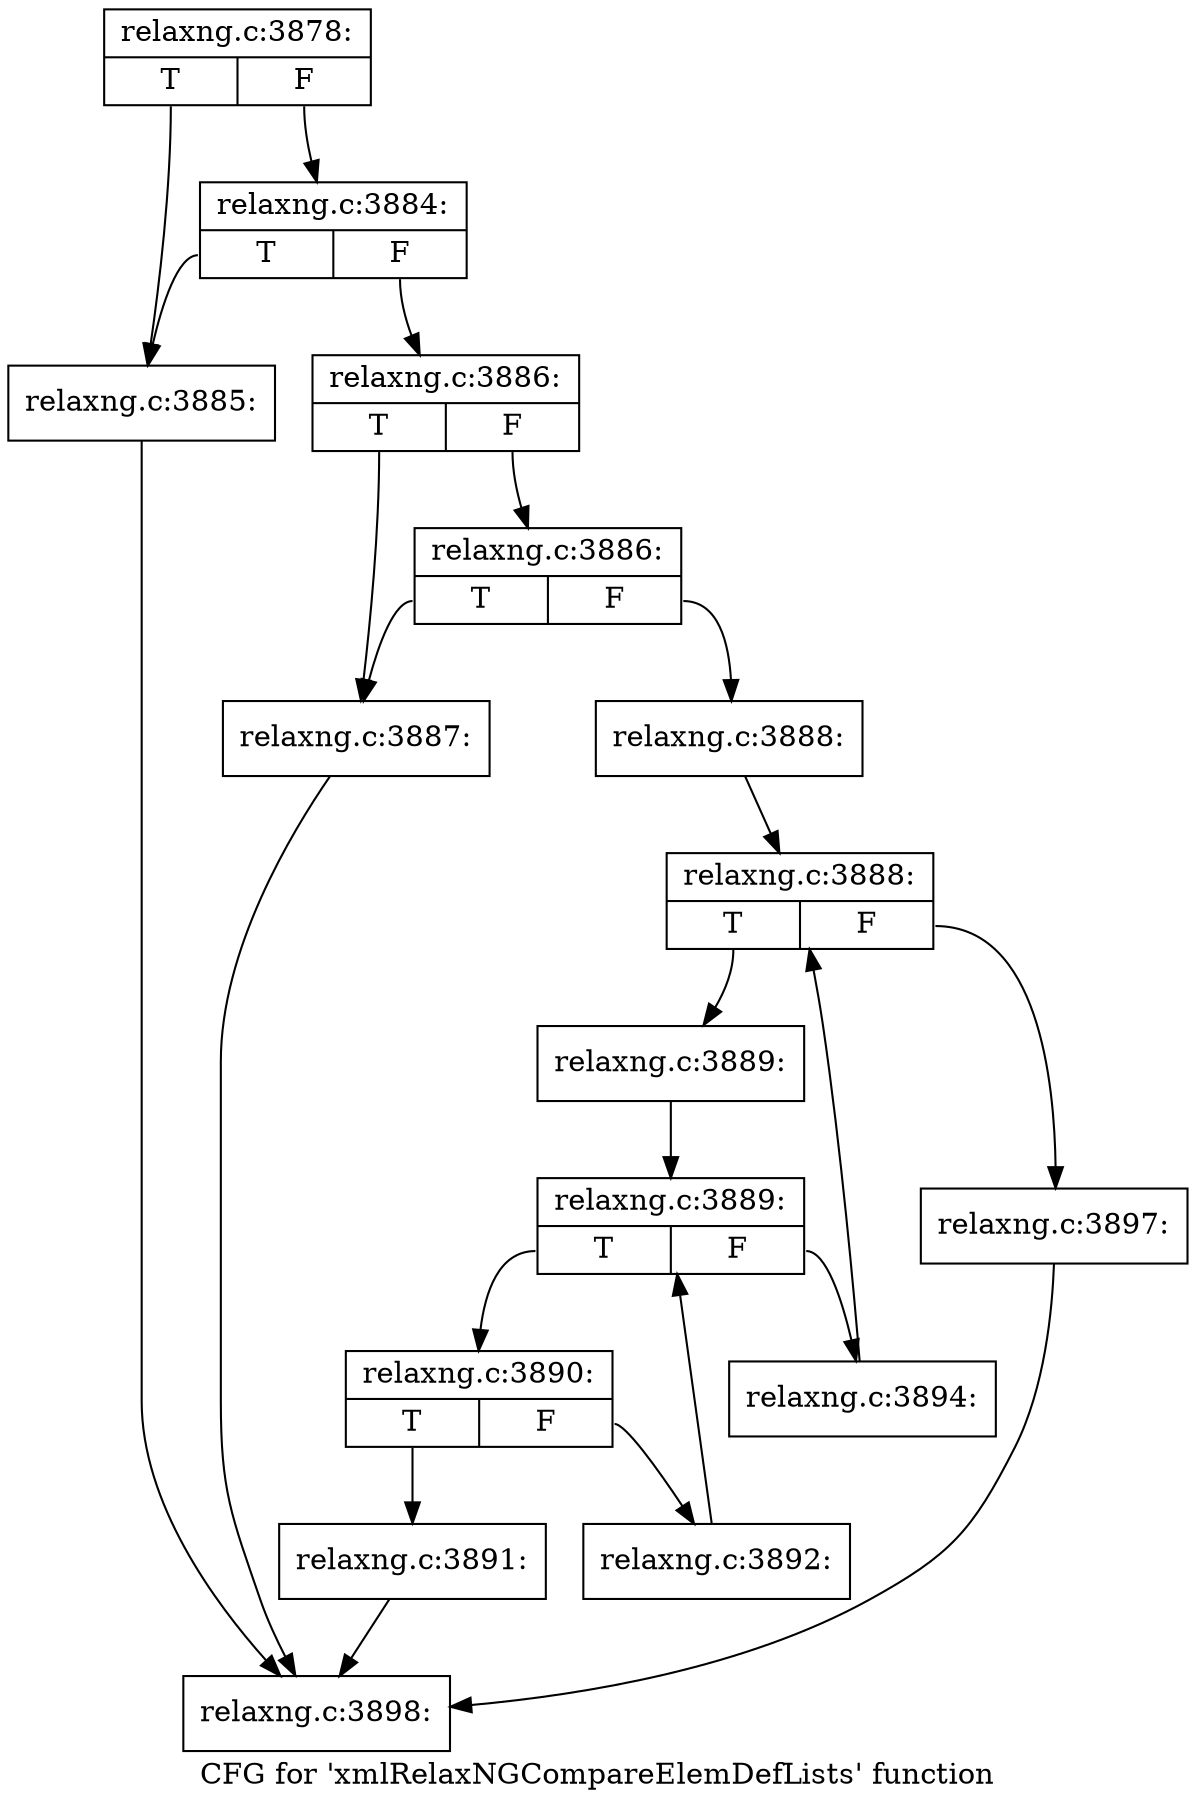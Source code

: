 digraph "CFG for 'xmlRelaxNGCompareElemDefLists' function" {
	label="CFG for 'xmlRelaxNGCompareElemDefLists' function";

	Node0x3de1950 [shape=record,label="{relaxng.c:3878:|{<s0>T|<s1>F}}"];
	Node0x3de1950:s0 -> Node0x3df0120;
	Node0x3de1950:s1 -> Node0x3df01c0;
	Node0x3df01c0 [shape=record,label="{relaxng.c:3884:|{<s0>T|<s1>F}}"];
	Node0x3df01c0:s0 -> Node0x3df0120;
	Node0x3df01c0:s1 -> Node0x3df0170;
	Node0x3df0120 [shape=record,label="{relaxng.c:3885:}"];
	Node0x3df0120 -> Node0x3def330;
	Node0x3df0170 [shape=record,label="{relaxng.c:3886:|{<s0>T|<s1>F}}"];
	Node0x3df0170:s0 -> Node0x3df08b0;
	Node0x3df0170:s1 -> Node0x3df0950;
	Node0x3df0950 [shape=record,label="{relaxng.c:3886:|{<s0>T|<s1>F}}"];
	Node0x3df0950:s0 -> Node0x3df08b0;
	Node0x3df0950:s1 -> Node0x3df0900;
	Node0x3df08b0 [shape=record,label="{relaxng.c:3887:}"];
	Node0x3df08b0 -> Node0x3def330;
	Node0x3df0900 [shape=record,label="{relaxng.c:3888:}"];
	Node0x3df0900 -> Node0x3df10f0;
	Node0x3df10f0 [shape=record,label="{relaxng.c:3888:|{<s0>T|<s1>F}}"];
	Node0x3df10f0:s0 -> Node0x3df1570;
	Node0x3df10f0:s1 -> Node0x3df1310;
	Node0x3df1570 [shape=record,label="{relaxng.c:3889:}"];
	Node0x3df1570 -> Node0x3df16c0;
	Node0x3df16c0 [shape=record,label="{relaxng.c:3889:|{<s0>T|<s1>F}}"];
	Node0x3df16c0:s0 -> Node0x3df1a90;
	Node0x3df16c0:s1 -> Node0x3df1800;
	Node0x3df1a90 [shape=record,label="{relaxng.c:3890:|{<s0>T|<s1>F}}"];
	Node0x3df1a90:s0 -> Node0x3df1c50;
	Node0x3df1a90:s1 -> Node0x3df1ca0;
	Node0x3df1c50 [shape=record,label="{relaxng.c:3891:}"];
	Node0x3df1c50 -> Node0x3def330;
	Node0x3df1ca0 [shape=record,label="{relaxng.c:3892:}"];
	Node0x3df1ca0 -> Node0x3df16c0;
	Node0x3df1800 [shape=record,label="{relaxng.c:3894:}"];
	Node0x3df1800 -> Node0x3df10f0;
	Node0x3df1310 [shape=record,label="{relaxng.c:3897:}"];
	Node0x3df1310 -> Node0x3def330;
	Node0x3def330 [shape=record,label="{relaxng.c:3898:}"];
}
